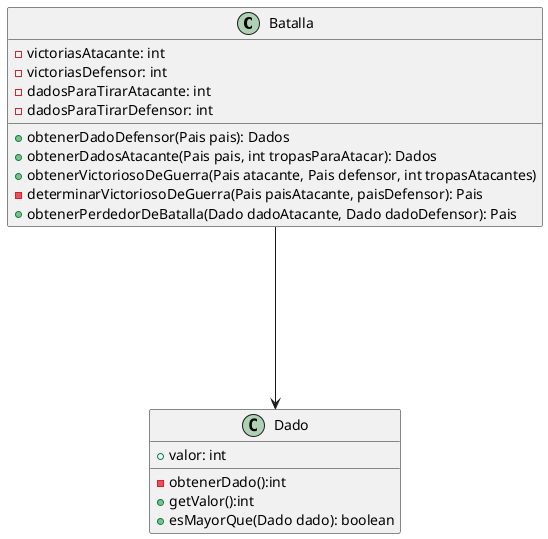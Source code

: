 @startuml
class Batalla{
    -victoriasAtacante: int
    -victoriasDefensor: int
    -dadosParaTirarAtacante: int
    -dadosParaTirarDefensor: int

    +obtenerDadoDefensor(Pais pais): Dados
    +obtenerDadosAtacante(Pais pais, int tropasParaAtacar): Dados
    +obtenerVictoriosoDeGuerra(Pais atacante, Pais defensor, int tropasAtacantes)
    -determinarVictoriosoDeGuerra(Pais paisAtacante, paisDefensor): Pais
    +obtenerPerdedorDeBatalla(Dado dadoAtacante, Dado dadoDefensor): Pais
}

class Dado{
    +valor: int
    -obtenerDado():int
    +getValor():int
    +esMayorQue(Dado dado): boolean
}

Batalla---->Dado

@enduml